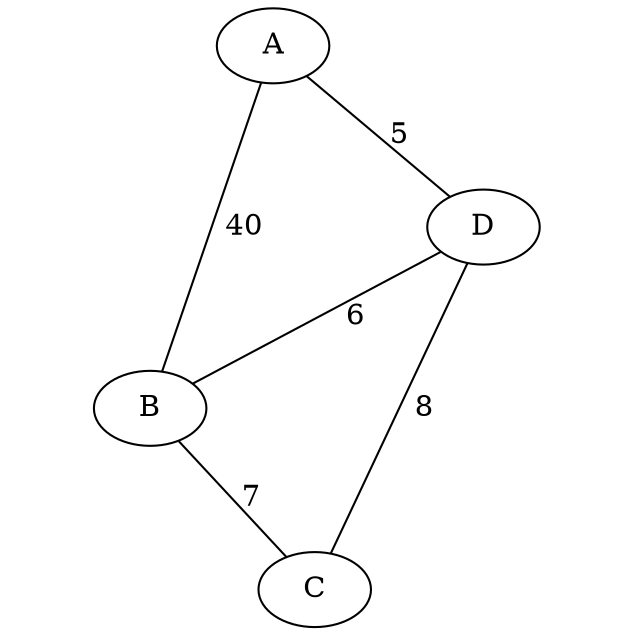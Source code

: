 graph {
    graph [ratio=1]
    A -- B [label=40]
    A -- D [label=5]
    D -- B [label=6]
    D -- C [label=8]
    B -- C [label=7]
}